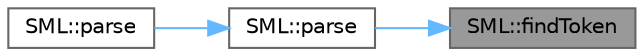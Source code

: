 digraph "SML::findToken"
{
 // LATEX_PDF_SIZE
  bgcolor="transparent";
  edge [fontname=Helvetica,fontsize=10,labelfontname=Helvetica,labelfontsize=10];
  node [fontname=Helvetica,fontsize=10,shape=box,height=0.2,width=0.4];
  rankdir="RL";
  Node1 [id="Node000001",label="SML::findToken",height=0.2,width=0.4,color="gray40", fillcolor="grey60", style="filled", fontcolor="black",tooltip="Find token in C-string."];
  Node1 -> Node2 [id="edge1_Node000001_Node000002",dir="back",color="steelblue1",style="solid",tooltip=" "];
  Node2 [id="Node000002",label="SML::parse",height=0.2,width=0.4,color="grey40", fillcolor="white", style="filled",URL="$namespace_s_m_l.html#a23adc13cfc39e1cfba88ea88dc3b7b7b",tooltip="Generic C-string parser."];
  Node2 -> Node3 [id="edge2_Node000002_Node000003",dir="back",color="steelblue1",style="solid",tooltip=" "];
  Node3 [id="Node000003",label="SML::parse",height=0.2,width=0.4,color="grey40", fillcolor="white", style="filled",URL="$namespace_s_m_l.html#a92ee8a34e035ff57986283ffbdcd72cb",tooltip="Parse C-string for multiple strings."];
}
